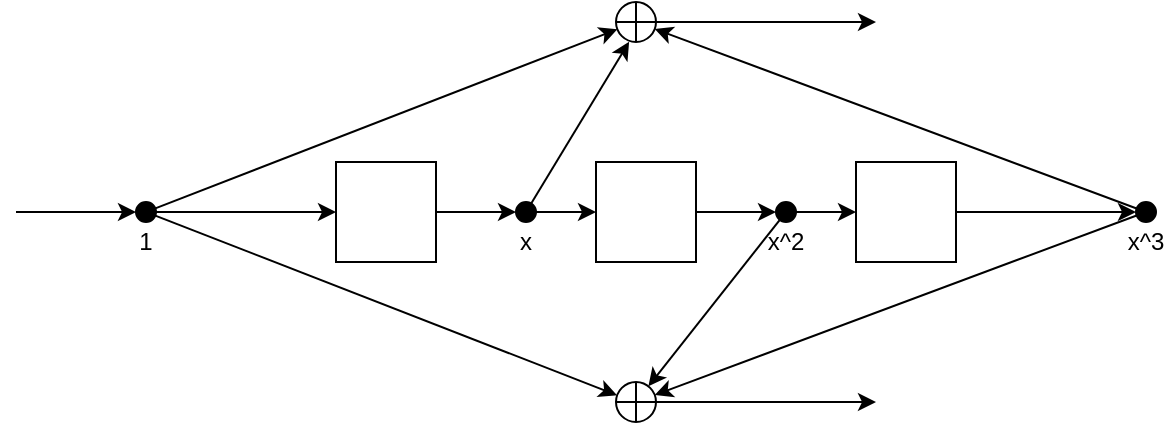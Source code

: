 <mxfile version="20.4.0" type="google"><diagram id="I4LIlXieOaBuqulaJ1B9" name="Page-1"><mxGraphModel grid="1" page="1" gridSize="10" guides="1" tooltips="1" connect="1" arrows="1" fold="1" pageScale="1" pageWidth="850" pageHeight="1100" math="0" shadow="0"><root><mxCell id="0"/><mxCell id="1" parent="0"/><mxCell id="VLEmwCe6YmVLT5q6EmgV-1" value="" style="rounded=0;orthogonalLoop=1;jettySize=auto;html=1;" edge="1" parent="1" source="VLEmwCe6YmVLT5q6EmgV-2" target="VLEmwCe6YmVLT5q6EmgV-21"><mxGeometry relative="1" as="geometry"><mxPoint x="380" y="190" as="targetPoint"/></mxGeometry></mxCell><mxCell id="VLEmwCe6YmVLT5q6EmgV-2" value="" style="whiteSpace=wrap;html=1;aspect=fixed;" vertex="1" parent="1"><mxGeometry x="290" y="130" width="50" height="50" as="geometry"/></mxCell><mxCell id="VLEmwCe6YmVLT5q6EmgV-3" value="" style="rounded=0;orthogonalLoop=1;jettySize=auto;html=1;" edge="1" parent="1" source="VLEmwCe6YmVLT5q6EmgV-4" target="VLEmwCe6YmVLT5q6EmgV-22"><mxGeometry relative="1" as="geometry"/></mxCell><mxCell id="VLEmwCe6YmVLT5q6EmgV-4" value="" style="whiteSpace=wrap;html=1;aspect=fixed;" vertex="1" parent="1"><mxGeometry x="420" y="130" width="50" height="50" as="geometry"/></mxCell><mxCell id="VLEmwCe6YmVLT5q6EmgV-5" value="" style="rounded=0;orthogonalLoop=1;jettySize=auto;html=1;" edge="1" parent="1" source="VLEmwCe6YmVLT5q6EmgV-6" target="VLEmwCe6YmVLT5q6EmgV-19"><mxGeometry relative="1" as="geometry"><mxPoint x="680" y="155" as="targetPoint"/></mxGeometry></mxCell><mxCell id="VLEmwCe6YmVLT5q6EmgV-6" value="" style="whiteSpace=wrap;html=1;aspect=fixed;" vertex="1" parent="1"><mxGeometry x="550" y="130" width="50" height="50" as="geometry"/></mxCell><mxCell id="VLEmwCe6YmVLT5q6EmgV-7" value="" style="group" connectable="0" vertex="1" parent="1"><mxGeometry x="430" y="50" width="20" height="20" as="geometry"/></mxCell><mxCell id="VLEmwCe6YmVLT5q6EmgV-8" value="" style="ellipse;whiteSpace=wrap;html=1;aspect=fixed;" vertex="1" parent="VLEmwCe6YmVLT5q6EmgV-7"><mxGeometry width="20" height="20" as="geometry"/></mxCell><mxCell id="VLEmwCe6YmVLT5q6EmgV-9" value="" style="endArrow=none;html=1;rounded=0;curved=1;entryX=0.5;entryY=0;entryDx=0;entryDy=0;exitX=0.5;exitY=1;exitDx=0;exitDy=0;" edge="1" parent="VLEmwCe6YmVLT5q6EmgV-7" source="VLEmwCe6YmVLT5q6EmgV-8" target="VLEmwCe6YmVLT5q6EmgV-8"><mxGeometry width="50" height="50" relative="1" as="geometry"><mxPoint x="120" y="30" as="sourcePoint"/><mxPoint x="70" y="20" as="targetPoint"/></mxGeometry></mxCell><mxCell id="VLEmwCe6YmVLT5q6EmgV-10" value="" style="endArrow=none;html=1;rounded=0;curved=1;entryX=0;entryY=0.5;entryDx=0;entryDy=0;exitX=1;exitY=0.5;exitDx=0;exitDy=0;" edge="1" parent="VLEmwCe6YmVLT5q6EmgV-7" source="VLEmwCe6YmVLT5q6EmgV-8" target="VLEmwCe6YmVLT5q6EmgV-8"><mxGeometry width="50" height="50" relative="1" as="geometry"><mxPoint x="30" y="50" as="sourcePoint"/><mxPoint x="30" y="10" as="targetPoint"/></mxGeometry></mxCell><mxCell id="VLEmwCe6YmVLT5q6EmgV-11" value="" style="group" connectable="0" vertex="1" parent="1"><mxGeometry x="430" y="240" width="20" height="20" as="geometry"/></mxCell><mxCell id="VLEmwCe6YmVLT5q6EmgV-12" value="" style="ellipse;whiteSpace=wrap;html=1;aspect=fixed;" vertex="1" parent="VLEmwCe6YmVLT5q6EmgV-11"><mxGeometry width="20" height="20" as="geometry"/></mxCell><mxCell id="VLEmwCe6YmVLT5q6EmgV-13" value="" style="endArrow=none;html=1;rounded=0;curved=1;entryX=0.5;entryY=0;entryDx=0;entryDy=0;exitX=0.5;exitY=1;exitDx=0;exitDy=0;" edge="1" parent="VLEmwCe6YmVLT5q6EmgV-11" source="VLEmwCe6YmVLT5q6EmgV-12" target="VLEmwCe6YmVLT5q6EmgV-12"><mxGeometry width="50" height="50" relative="1" as="geometry"><mxPoint x="120" y="30" as="sourcePoint"/><mxPoint x="70" y="20" as="targetPoint"/></mxGeometry></mxCell><mxCell id="VLEmwCe6YmVLT5q6EmgV-14" value="" style="endArrow=none;html=1;rounded=0;curved=1;entryX=0;entryY=0.5;entryDx=0;entryDy=0;exitX=1;exitY=0.5;exitDx=0;exitDy=0;" edge="1" parent="VLEmwCe6YmVLT5q6EmgV-11" source="VLEmwCe6YmVLT5q6EmgV-12" target="VLEmwCe6YmVLT5q6EmgV-12"><mxGeometry width="50" height="50" relative="1" as="geometry"><mxPoint x="30" y="50" as="sourcePoint"/><mxPoint x="30" y="10" as="targetPoint"/></mxGeometry></mxCell><mxCell id="VLEmwCe6YmVLT5q6EmgV-15" value="" style="rounded=0;orthogonalLoop=1;jettySize=auto;html=1;" edge="1" parent="1" source="VLEmwCe6YmVLT5q6EmgV-18" target="VLEmwCe6YmVLT5q6EmgV-2"><mxGeometry relative="1" as="geometry"><mxPoint x="200" y="150" as="sourcePoint"/><mxPoint x="430" y="165" as="targetPoint"/></mxGeometry></mxCell><mxCell id="VLEmwCe6YmVLT5q6EmgV-16" value="" style="edgeStyle=none;rounded=0;orthogonalLoop=1;jettySize=auto;html=1;" edge="1" parent="1" source="VLEmwCe6YmVLT5q6EmgV-18" target="VLEmwCe6YmVLT5q6EmgV-8"><mxGeometry relative="1" as="geometry"><mxPoint x="195" y="70" as="targetPoint"/></mxGeometry></mxCell><mxCell id="VLEmwCe6YmVLT5q6EmgV-17" style="edgeStyle=none;rounded=0;orthogonalLoop=1;jettySize=auto;html=1;entryX=0.026;entryY=0.33;entryDx=0;entryDy=0;entryPerimeter=0;" edge="1" parent="1" source="VLEmwCe6YmVLT5q6EmgV-18" target="VLEmwCe6YmVLT5q6EmgV-12"><mxGeometry relative="1" as="geometry"/></mxCell><mxCell id="VLEmwCe6YmVLT5q6EmgV-18" value="&lt;br&gt;&lt;br&gt;1" style="ellipse;whiteSpace=wrap;html=1;aspect=fixed;fillColor=#000000;" vertex="1" parent="1"><mxGeometry x="190" y="150" width="10" height="10" as="geometry"/></mxCell><mxCell id="VLEmwCe6YmVLT5q6EmgV-19" value="&lt;br&gt;&lt;br&gt;x^3" style="ellipse;whiteSpace=wrap;html=1;aspect=fixed;fillColor=#000000;" vertex="1" parent="1"><mxGeometry x="690" y="150" width="10" height="10" as="geometry"/></mxCell><mxCell id="VLEmwCe6YmVLT5q6EmgV-20" value="" style="edgeStyle=none;rounded=0;orthogonalLoop=1;jettySize=auto;html=1;entryX=0.328;entryY=0.994;entryDx=0;entryDy=0;entryPerimeter=0;" edge="1" parent="1" source="VLEmwCe6YmVLT5q6EmgV-21" target="VLEmwCe6YmVLT5q6EmgV-8"><mxGeometry relative="1" as="geometry"><mxPoint x="385" y="70" as="targetPoint"/></mxGeometry></mxCell><mxCell id="VLEmwCe6YmVLT5q6EmgV-21" value="&lt;br&gt;&lt;br&gt;x" style="ellipse;whiteSpace=wrap;html=1;aspect=fixed;fillColor=#000000;" vertex="1" parent="1"><mxGeometry x="380" y="150" width="10" height="10" as="geometry"/></mxCell><mxCell id="VLEmwCe6YmVLT5q6EmgV-22" value="&lt;br&gt;&lt;br&gt;x^2" style="ellipse;whiteSpace=wrap;html=1;aspect=fixed;fillColor=#000000;" vertex="1" parent="1"><mxGeometry x="510" y="150" width="10" height="10" as="geometry"/></mxCell><mxCell id="VLEmwCe6YmVLT5q6EmgV-23" value="" style="rounded=0;orthogonalLoop=1;jettySize=auto;html=1;" edge="1" parent="1" source="VLEmwCe6YmVLT5q6EmgV-21" target="VLEmwCe6YmVLT5q6EmgV-4"><mxGeometry relative="1" as="geometry"><mxPoint x="350" y="168.572" as="sourcePoint"/><mxPoint x="390.05" y="174.295" as="targetPoint"/></mxGeometry></mxCell><mxCell id="VLEmwCe6YmVLT5q6EmgV-24" value="" style="rounded=0;orthogonalLoop=1;jettySize=auto;html=1;" edge="1" parent="1" source="VLEmwCe6YmVLT5q6EmgV-22" target="VLEmwCe6YmVLT5q6EmgV-6"><mxGeometry relative="1" as="geometry"><mxPoint x="480" y="168.571" as="sourcePoint"/><mxPoint x="520.05" y="174.293" as="targetPoint"/></mxGeometry></mxCell><mxCell id="VLEmwCe6YmVLT5q6EmgV-25" value="" style="edgeStyle=none;rounded=0;orthogonalLoop=1;jettySize=auto;html=1;" edge="1" parent="1" source="VLEmwCe6YmVLT5q6EmgV-19" target="VLEmwCe6YmVLT5q6EmgV-8"><mxGeometry relative="1" as="geometry"><mxPoint x="397.595" y="160.726" as="sourcePoint"/><mxPoint x="440" y="60" as="targetPoint"/></mxGeometry></mxCell><mxCell id="VLEmwCe6YmVLT5q6EmgV-26" value="" style="edgeStyle=none;rounded=0;orthogonalLoop=1;jettySize=auto;html=1;" edge="1" parent="1" source="VLEmwCe6YmVLT5q6EmgV-19" target="VLEmwCe6YmVLT5q6EmgV-12"><mxGeometry relative="1" as="geometry"><mxPoint x="700.314" y="163.256" as="sourcePoint"/><mxPoint x="459.371" y="73.491" as="targetPoint"/></mxGeometry></mxCell><mxCell id="VLEmwCe6YmVLT5q6EmgV-27" value="" style="edgeStyle=none;rounded=0;orthogonalLoop=1;jettySize=auto;html=1;" edge="1" parent="1" source="VLEmwCe6YmVLT5q6EmgV-22" target="VLEmwCe6YmVLT5q6EmgV-12"><mxGeometry relative="1" as="geometry"><mxPoint x="397.59" y="160.723" as="sourcePoint"/><mxPoint x="446.56" y="79.88" as="targetPoint"/></mxGeometry></mxCell><mxCell id="VLEmwCe6YmVLT5q6EmgV-28" value="" style="rounded=0;orthogonalLoop=1;jettySize=auto;html=1;" edge="1" parent="1" target="VLEmwCe6YmVLT5q6EmgV-18"><mxGeometry relative="1" as="geometry"><mxPoint x="130" y="155" as="sourcePoint"/><mxPoint x="300.0" y="165" as="targetPoint"/></mxGeometry></mxCell><mxCell id="VLEmwCe6YmVLT5q6EmgV-29" value="" style="edgeStyle=none;rounded=0;orthogonalLoop=1;jettySize=auto;html=1;" edge="1" parent="1" source="VLEmwCe6YmVLT5q6EmgV-8"><mxGeometry relative="1" as="geometry"><mxPoint x="560" y="60" as="targetPoint"/></mxGeometry></mxCell><mxCell id="VLEmwCe6YmVLT5q6EmgV-30" value="" style="edgeStyle=none;rounded=0;orthogonalLoop=1;jettySize=auto;html=1;" edge="1" parent="1" source="VLEmwCe6YmVLT5q6EmgV-12"><mxGeometry relative="1" as="geometry"><mxPoint x="460" y="70.0" as="sourcePoint"/><mxPoint x="560" y="250" as="targetPoint"/></mxGeometry></mxCell></root></mxGraphModel></diagram></mxfile>